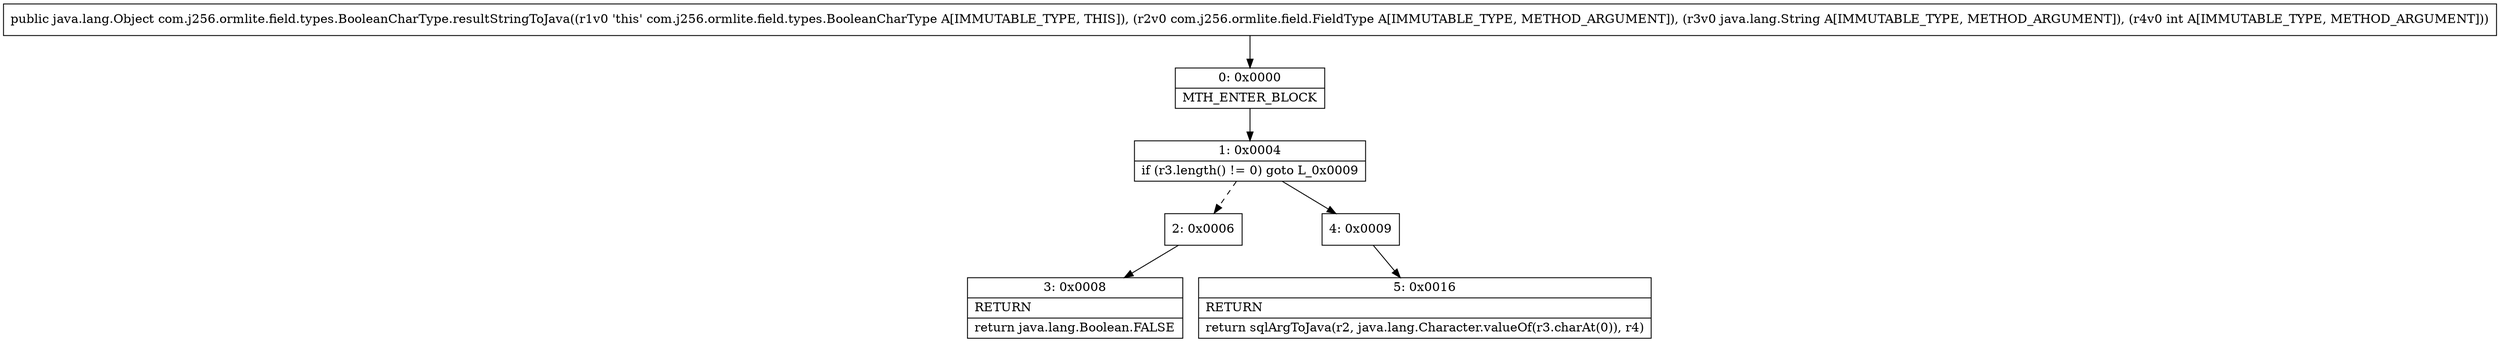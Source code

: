 digraph "CFG forcom.j256.ormlite.field.types.BooleanCharType.resultStringToJava(Lcom\/j256\/ormlite\/field\/FieldType;Ljava\/lang\/String;I)Ljava\/lang\/Object;" {
Node_0 [shape=record,label="{0\:\ 0x0000|MTH_ENTER_BLOCK\l}"];
Node_1 [shape=record,label="{1\:\ 0x0004|if (r3.length() != 0) goto L_0x0009\l}"];
Node_2 [shape=record,label="{2\:\ 0x0006}"];
Node_3 [shape=record,label="{3\:\ 0x0008|RETURN\l|return java.lang.Boolean.FALSE\l}"];
Node_4 [shape=record,label="{4\:\ 0x0009}"];
Node_5 [shape=record,label="{5\:\ 0x0016|RETURN\l|return sqlArgToJava(r2, java.lang.Character.valueOf(r3.charAt(0)), r4)\l}"];
MethodNode[shape=record,label="{public java.lang.Object com.j256.ormlite.field.types.BooleanCharType.resultStringToJava((r1v0 'this' com.j256.ormlite.field.types.BooleanCharType A[IMMUTABLE_TYPE, THIS]), (r2v0 com.j256.ormlite.field.FieldType A[IMMUTABLE_TYPE, METHOD_ARGUMENT]), (r3v0 java.lang.String A[IMMUTABLE_TYPE, METHOD_ARGUMENT]), (r4v0 int A[IMMUTABLE_TYPE, METHOD_ARGUMENT])) }"];
MethodNode -> Node_0;
Node_0 -> Node_1;
Node_1 -> Node_2[style=dashed];
Node_1 -> Node_4;
Node_2 -> Node_3;
Node_4 -> Node_5;
}

